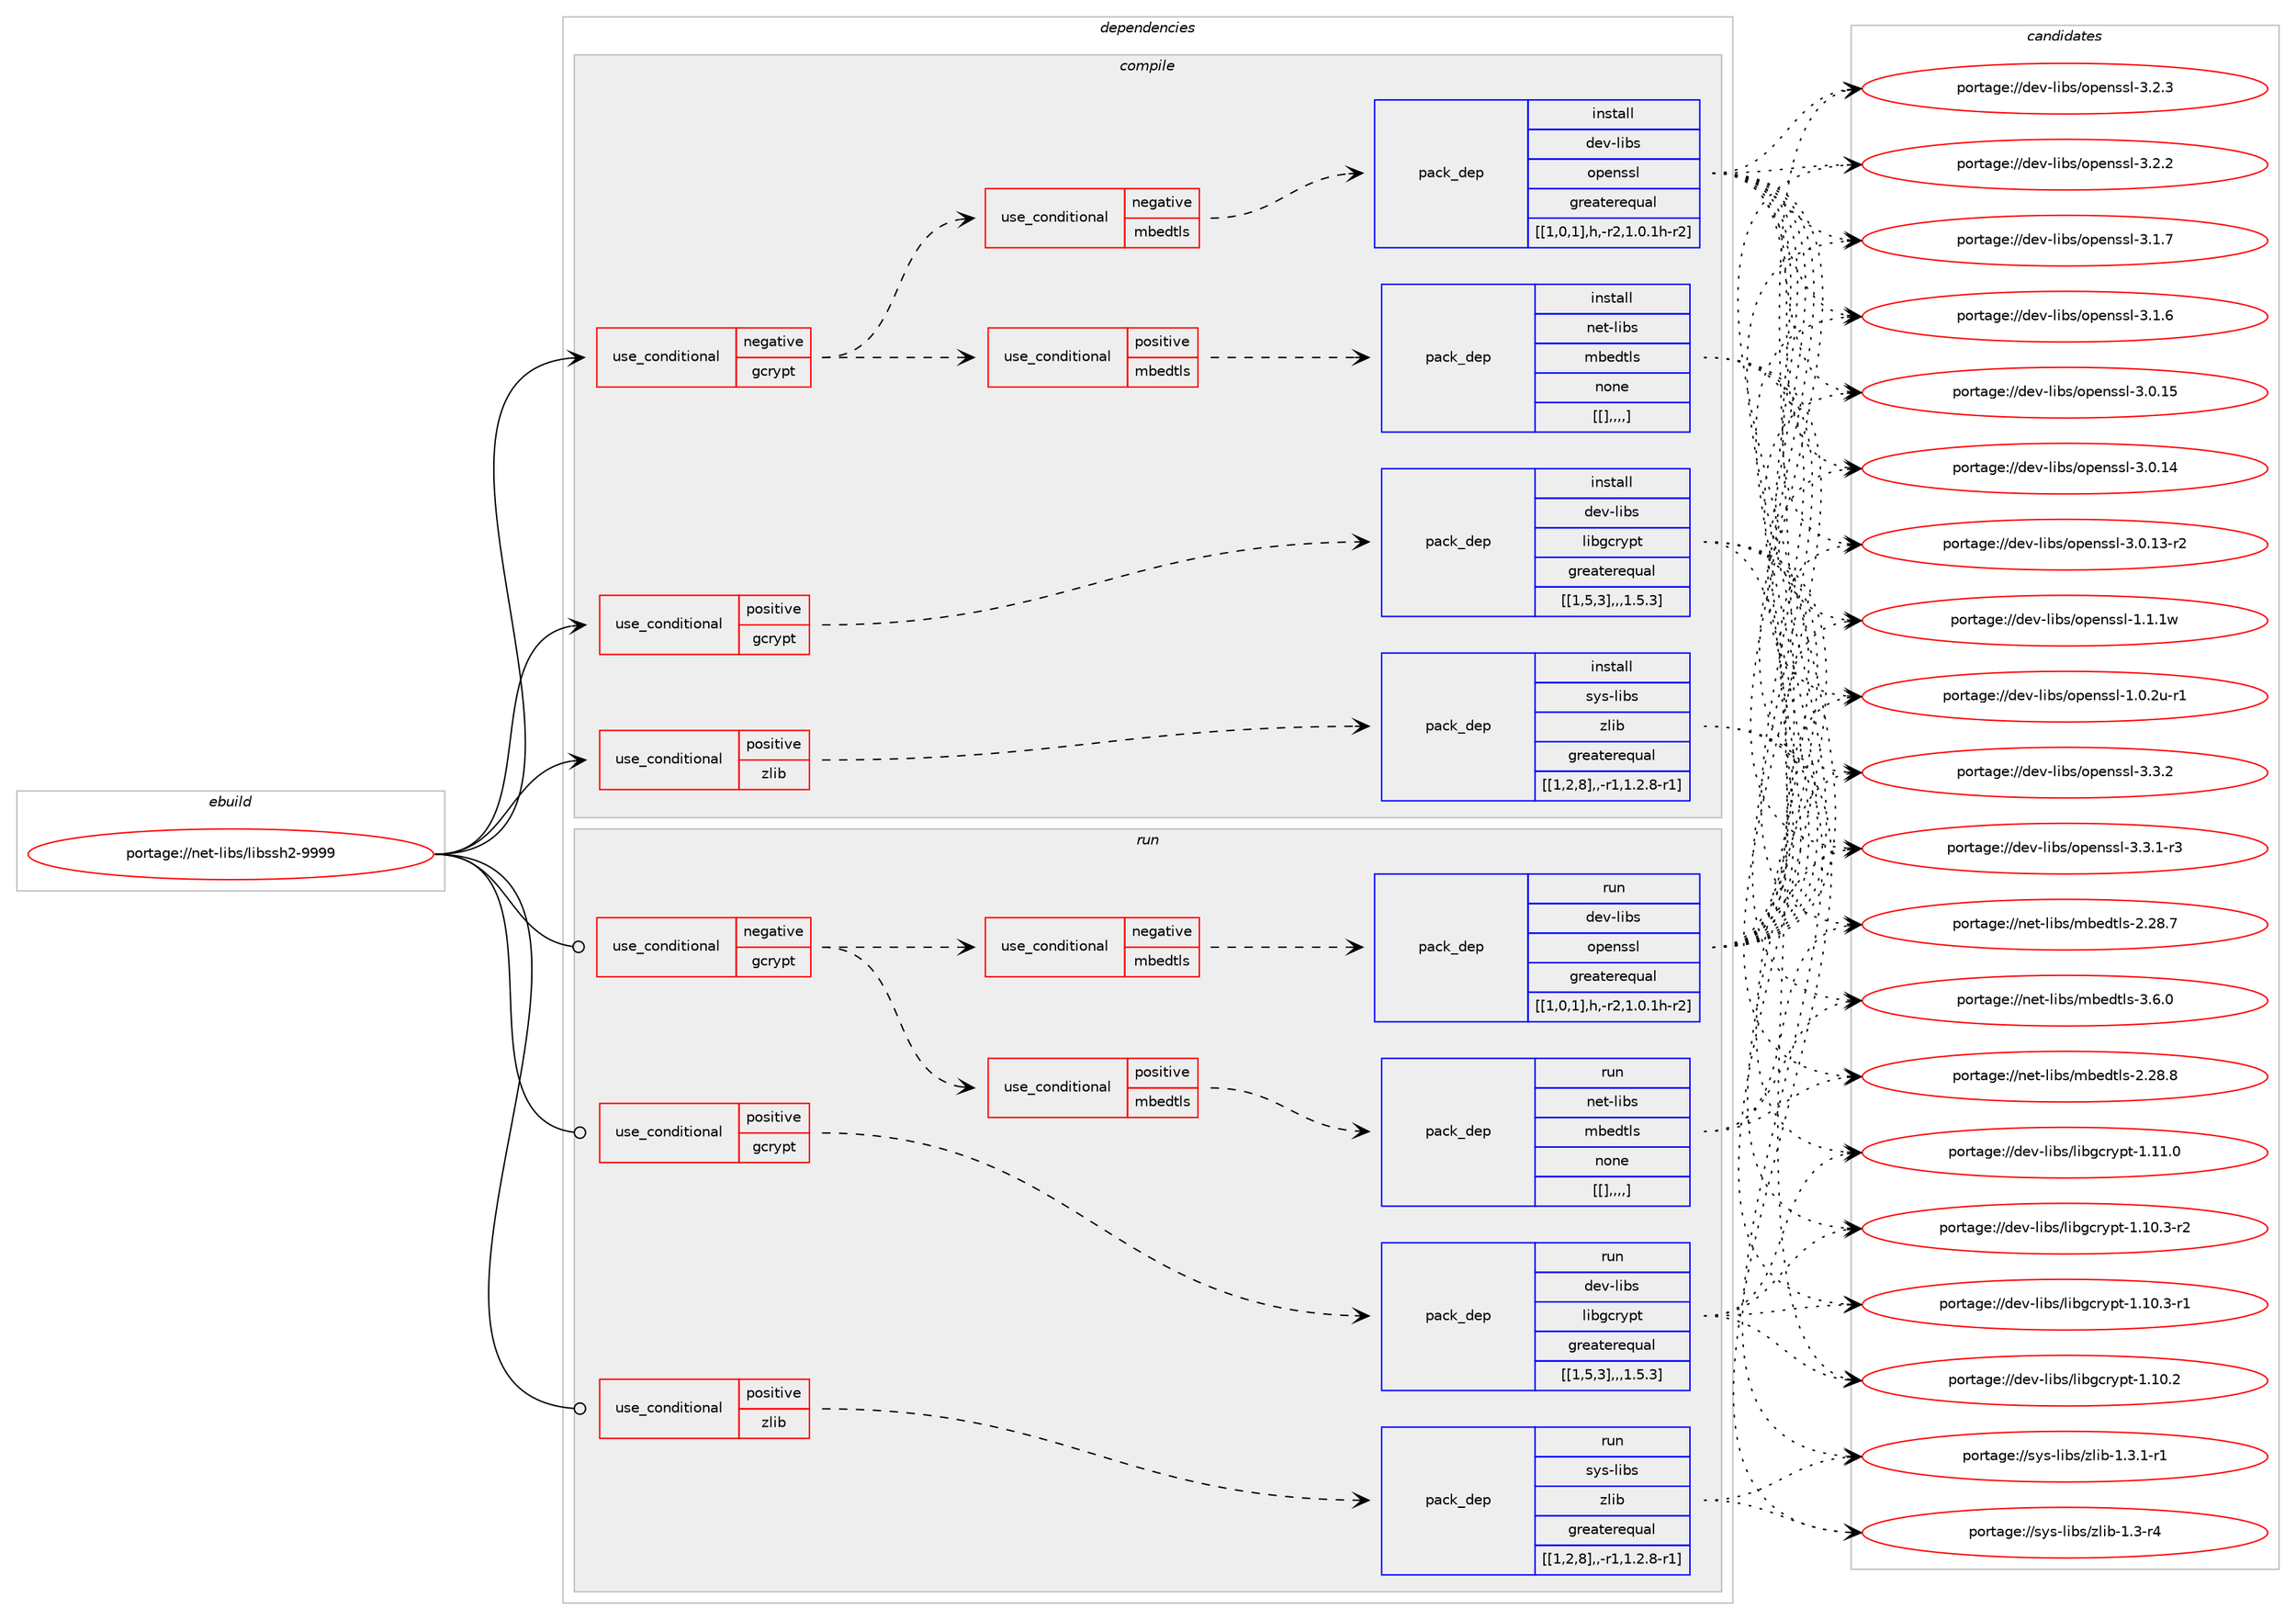 digraph prolog {

# *************
# Graph options
# *************

newrank=true;
concentrate=true;
compound=true;
graph [rankdir=LR,fontname=Helvetica,fontsize=10,ranksep=1.5];#, ranksep=2.5, nodesep=0.2];
edge  [arrowhead=vee];
node  [fontname=Helvetica,fontsize=10];

# **********
# The ebuild
# **********

subgraph cluster_leftcol {
color=gray;
label=<<i>ebuild</i>>;
id [label="portage://net-libs/libssh2-9999", color=red, width=4, href="../net-libs/libssh2-9999.svg"];
}

# ****************
# The dependencies
# ****************

subgraph cluster_midcol {
color=gray;
label=<<i>dependencies</i>>;
subgraph cluster_compile {
fillcolor="#eeeeee";
style=filled;
label=<<i>compile</i>>;
subgraph cond98273 {
dependency372163 [label=<<TABLE BORDER="0" CELLBORDER="1" CELLSPACING="0" CELLPADDING="4"><TR><TD ROWSPAN="3" CELLPADDING="10">use_conditional</TD></TR><TR><TD>negative</TD></TR><TR><TD>gcrypt</TD></TR></TABLE>>, shape=none, color=red];
subgraph cond98274 {
dependency372164 [label=<<TABLE BORDER="0" CELLBORDER="1" CELLSPACING="0" CELLPADDING="4"><TR><TD ROWSPAN="3" CELLPADDING="10">use_conditional</TD></TR><TR><TD>positive</TD></TR><TR><TD>mbedtls</TD></TR></TABLE>>, shape=none, color=red];
subgraph pack271191 {
dependency372165 [label=<<TABLE BORDER="0" CELLBORDER="1" CELLSPACING="0" CELLPADDING="4" WIDTH="220"><TR><TD ROWSPAN="6" CELLPADDING="30">pack_dep</TD></TR><TR><TD WIDTH="110">install</TD></TR><TR><TD>net-libs</TD></TR><TR><TD>mbedtls</TD></TR><TR><TD>none</TD></TR><TR><TD>[[],,,,]</TD></TR></TABLE>>, shape=none, color=blue];
}
dependency372164:e -> dependency372165:w [weight=20,style="dashed",arrowhead="vee"];
}
dependency372163:e -> dependency372164:w [weight=20,style="dashed",arrowhead="vee"];
subgraph cond98275 {
dependency372166 [label=<<TABLE BORDER="0" CELLBORDER="1" CELLSPACING="0" CELLPADDING="4"><TR><TD ROWSPAN="3" CELLPADDING="10">use_conditional</TD></TR><TR><TD>negative</TD></TR><TR><TD>mbedtls</TD></TR></TABLE>>, shape=none, color=red];
subgraph pack271192 {
dependency372167 [label=<<TABLE BORDER="0" CELLBORDER="1" CELLSPACING="0" CELLPADDING="4" WIDTH="220"><TR><TD ROWSPAN="6" CELLPADDING="30">pack_dep</TD></TR><TR><TD WIDTH="110">install</TD></TR><TR><TD>dev-libs</TD></TR><TR><TD>openssl</TD></TR><TR><TD>greaterequal</TD></TR><TR><TD>[[1,0,1],h,-r2,1.0.1h-r2]</TD></TR></TABLE>>, shape=none, color=blue];
}
dependency372166:e -> dependency372167:w [weight=20,style="dashed",arrowhead="vee"];
}
dependency372163:e -> dependency372166:w [weight=20,style="dashed",arrowhead="vee"];
}
id:e -> dependency372163:w [weight=20,style="solid",arrowhead="vee"];
subgraph cond98276 {
dependency372168 [label=<<TABLE BORDER="0" CELLBORDER="1" CELLSPACING="0" CELLPADDING="4"><TR><TD ROWSPAN="3" CELLPADDING="10">use_conditional</TD></TR><TR><TD>positive</TD></TR><TR><TD>gcrypt</TD></TR></TABLE>>, shape=none, color=red];
subgraph pack271193 {
dependency372169 [label=<<TABLE BORDER="0" CELLBORDER="1" CELLSPACING="0" CELLPADDING="4" WIDTH="220"><TR><TD ROWSPAN="6" CELLPADDING="30">pack_dep</TD></TR><TR><TD WIDTH="110">install</TD></TR><TR><TD>dev-libs</TD></TR><TR><TD>libgcrypt</TD></TR><TR><TD>greaterequal</TD></TR><TR><TD>[[1,5,3],,,1.5.3]</TD></TR></TABLE>>, shape=none, color=blue];
}
dependency372168:e -> dependency372169:w [weight=20,style="dashed",arrowhead="vee"];
}
id:e -> dependency372168:w [weight=20,style="solid",arrowhead="vee"];
subgraph cond98277 {
dependency372170 [label=<<TABLE BORDER="0" CELLBORDER="1" CELLSPACING="0" CELLPADDING="4"><TR><TD ROWSPAN="3" CELLPADDING="10">use_conditional</TD></TR><TR><TD>positive</TD></TR><TR><TD>zlib</TD></TR></TABLE>>, shape=none, color=red];
subgraph pack271194 {
dependency372171 [label=<<TABLE BORDER="0" CELLBORDER="1" CELLSPACING="0" CELLPADDING="4" WIDTH="220"><TR><TD ROWSPAN="6" CELLPADDING="30">pack_dep</TD></TR><TR><TD WIDTH="110">install</TD></TR><TR><TD>sys-libs</TD></TR><TR><TD>zlib</TD></TR><TR><TD>greaterequal</TD></TR><TR><TD>[[1,2,8],,-r1,1.2.8-r1]</TD></TR></TABLE>>, shape=none, color=blue];
}
dependency372170:e -> dependency372171:w [weight=20,style="dashed",arrowhead="vee"];
}
id:e -> dependency372170:w [weight=20,style="solid",arrowhead="vee"];
}
subgraph cluster_compileandrun {
fillcolor="#eeeeee";
style=filled;
label=<<i>compile and run</i>>;
}
subgraph cluster_run {
fillcolor="#eeeeee";
style=filled;
label=<<i>run</i>>;
subgraph cond98278 {
dependency372172 [label=<<TABLE BORDER="0" CELLBORDER="1" CELLSPACING="0" CELLPADDING="4"><TR><TD ROWSPAN="3" CELLPADDING="10">use_conditional</TD></TR><TR><TD>negative</TD></TR><TR><TD>gcrypt</TD></TR></TABLE>>, shape=none, color=red];
subgraph cond98279 {
dependency372173 [label=<<TABLE BORDER="0" CELLBORDER="1" CELLSPACING="0" CELLPADDING="4"><TR><TD ROWSPAN="3" CELLPADDING="10">use_conditional</TD></TR><TR><TD>positive</TD></TR><TR><TD>mbedtls</TD></TR></TABLE>>, shape=none, color=red];
subgraph pack271195 {
dependency372174 [label=<<TABLE BORDER="0" CELLBORDER="1" CELLSPACING="0" CELLPADDING="4" WIDTH="220"><TR><TD ROWSPAN="6" CELLPADDING="30">pack_dep</TD></TR><TR><TD WIDTH="110">run</TD></TR><TR><TD>net-libs</TD></TR><TR><TD>mbedtls</TD></TR><TR><TD>none</TD></TR><TR><TD>[[],,,,]</TD></TR></TABLE>>, shape=none, color=blue];
}
dependency372173:e -> dependency372174:w [weight=20,style="dashed",arrowhead="vee"];
}
dependency372172:e -> dependency372173:w [weight=20,style="dashed",arrowhead="vee"];
subgraph cond98280 {
dependency372175 [label=<<TABLE BORDER="0" CELLBORDER="1" CELLSPACING="0" CELLPADDING="4"><TR><TD ROWSPAN="3" CELLPADDING="10">use_conditional</TD></TR><TR><TD>negative</TD></TR><TR><TD>mbedtls</TD></TR></TABLE>>, shape=none, color=red];
subgraph pack271196 {
dependency372176 [label=<<TABLE BORDER="0" CELLBORDER="1" CELLSPACING="0" CELLPADDING="4" WIDTH="220"><TR><TD ROWSPAN="6" CELLPADDING="30">pack_dep</TD></TR><TR><TD WIDTH="110">run</TD></TR><TR><TD>dev-libs</TD></TR><TR><TD>openssl</TD></TR><TR><TD>greaterequal</TD></TR><TR><TD>[[1,0,1],h,-r2,1.0.1h-r2]</TD></TR></TABLE>>, shape=none, color=blue];
}
dependency372175:e -> dependency372176:w [weight=20,style="dashed",arrowhead="vee"];
}
dependency372172:e -> dependency372175:w [weight=20,style="dashed",arrowhead="vee"];
}
id:e -> dependency372172:w [weight=20,style="solid",arrowhead="odot"];
subgraph cond98281 {
dependency372177 [label=<<TABLE BORDER="0" CELLBORDER="1" CELLSPACING="0" CELLPADDING="4"><TR><TD ROWSPAN="3" CELLPADDING="10">use_conditional</TD></TR><TR><TD>positive</TD></TR><TR><TD>gcrypt</TD></TR></TABLE>>, shape=none, color=red];
subgraph pack271197 {
dependency372178 [label=<<TABLE BORDER="0" CELLBORDER="1" CELLSPACING="0" CELLPADDING="4" WIDTH="220"><TR><TD ROWSPAN="6" CELLPADDING="30">pack_dep</TD></TR><TR><TD WIDTH="110">run</TD></TR><TR><TD>dev-libs</TD></TR><TR><TD>libgcrypt</TD></TR><TR><TD>greaterequal</TD></TR><TR><TD>[[1,5,3],,,1.5.3]</TD></TR></TABLE>>, shape=none, color=blue];
}
dependency372177:e -> dependency372178:w [weight=20,style="dashed",arrowhead="vee"];
}
id:e -> dependency372177:w [weight=20,style="solid",arrowhead="odot"];
subgraph cond98282 {
dependency372179 [label=<<TABLE BORDER="0" CELLBORDER="1" CELLSPACING="0" CELLPADDING="4"><TR><TD ROWSPAN="3" CELLPADDING="10">use_conditional</TD></TR><TR><TD>positive</TD></TR><TR><TD>zlib</TD></TR></TABLE>>, shape=none, color=red];
subgraph pack271198 {
dependency372180 [label=<<TABLE BORDER="0" CELLBORDER="1" CELLSPACING="0" CELLPADDING="4" WIDTH="220"><TR><TD ROWSPAN="6" CELLPADDING="30">pack_dep</TD></TR><TR><TD WIDTH="110">run</TD></TR><TR><TD>sys-libs</TD></TR><TR><TD>zlib</TD></TR><TR><TD>greaterequal</TD></TR><TR><TD>[[1,2,8],,-r1,1.2.8-r1]</TD></TR></TABLE>>, shape=none, color=blue];
}
dependency372179:e -> dependency372180:w [weight=20,style="dashed",arrowhead="vee"];
}
id:e -> dependency372179:w [weight=20,style="solid",arrowhead="odot"];
}
}

# **************
# The candidates
# **************

subgraph cluster_choices {
rank=same;
color=gray;
label=<<i>candidates</i>>;

subgraph choice271191 {
color=black;
nodesep=1;
choice11010111645108105981154710998101100116108115455146544648 [label="portage://net-libs/mbedtls-3.6.0", color=red, width=4,href="../net-libs/mbedtls-3.6.0.svg"];
choice1101011164510810598115471099810110011610811545504650564656 [label="portage://net-libs/mbedtls-2.28.8", color=red, width=4,href="../net-libs/mbedtls-2.28.8.svg"];
choice1101011164510810598115471099810110011610811545504650564655 [label="portage://net-libs/mbedtls-2.28.7", color=red, width=4,href="../net-libs/mbedtls-2.28.7.svg"];
dependency372165:e -> choice11010111645108105981154710998101100116108115455146544648:w [style=dotted,weight="100"];
dependency372165:e -> choice1101011164510810598115471099810110011610811545504650564656:w [style=dotted,weight="100"];
dependency372165:e -> choice1101011164510810598115471099810110011610811545504650564655:w [style=dotted,weight="100"];
}
subgraph choice271192 {
color=black;
nodesep=1;
choice100101118451081059811547111112101110115115108455146514650 [label="portage://dev-libs/openssl-3.3.2", color=red, width=4,href="../dev-libs/openssl-3.3.2.svg"];
choice1001011184510810598115471111121011101151151084551465146494511451 [label="portage://dev-libs/openssl-3.3.1-r3", color=red, width=4,href="../dev-libs/openssl-3.3.1-r3.svg"];
choice100101118451081059811547111112101110115115108455146504651 [label="portage://dev-libs/openssl-3.2.3", color=red, width=4,href="../dev-libs/openssl-3.2.3.svg"];
choice100101118451081059811547111112101110115115108455146504650 [label="portage://dev-libs/openssl-3.2.2", color=red, width=4,href="../dev-libs/openssl-3.2.2.svg"];
choice100101118451081059811547111112101110115115108455146494655 [label="portage://dev-libs/openssl-3.1.7", color=red, width=4,href="../dev-libs/openssl-3.1.7.svg"];
choice100101118451081059811547111112101110115115108455146494654 [label="portage://dev-libs/openssl-3.1.6", color=red, width=4,href="../dev-libs/openssl-3.1.6.svg"];
choice10010111845108105981154711111210111011511510845514648464953 [label="portage://dev-libs/openssl-3.0.15", color=red, width=4,href="../dev-libs/openssl-3.0.15.svg"];
choice10010111845108105981154711111210111011511510845514648464952 [label="portage://dev-libs/openssl-3.0.14", color=red, width=4,href="../dev-libs/openssl-3.0.14.svg"];
choice100101118451081059811547111112101110115115108455146484649514511450 [label="portage://dev-libs/openssl-3.0.13-r2", color=red, width=4,href="../dev-libs/openssl-3.0.13-r2.svg"];
choice100101118451081059811547111112101110115115108454946494649119 [label="portage://dev-libs/openssl-1.1.1w", color=red, width=4,href="../dev-libs/openssl-1.1.1w.svg"];
choice1001011184510810598115471111121011101151151084549464846501174511449 [label="portage://dev-libs/openssl-1.0.2u-r1", color=red, width=4,href="../dev-libs/openssl-1.0.2u-r1.svg"];
dependency372167:e -> choice100101118451081059811547111112101110115115108455146514650:w [style=dotted,weight="100"];
dependency372167:e -> choice1001011184510810598115471111121011101151151084551465146494511451:w [style=dotted,weight="100"];
dependency372167:e -> choice100101118451081059811547111112101110115115108455146504651:w [style=dotted,weight="100"];
dependency372167:e -> choice100101118451081059811547111112101110115115108455146504650:w [style=dotted,weight="100"];
dependency372167:e -> choice100101118451081059811547111112101110115115108455146494655:w [style=dotted,weight="100"];
dependency372167:e -> choice100101118451081059811547111112101110115115108455146494654:w [style=dotted,weight="100"];
dependency372167:e -> choice10010111845108105981154711111210111011511510845514648464953:w [style=dotted,weight="100"];
dependency372167:e -> choice10010111845108105981154711111210111011511510845514648464952:w [style=dotted,weight="100"];
dependency372167:e -> choice100101118451081059811547111112101110115115108455146484649514511450:w [style=dotted,weight="100"];
dependency372167:e -> choice100101118451081059811547111112101110115115108454946494649119:w [style=dotted,weight="100"];
dependency372167:e -> choice1001011184510810598115471111121011101151151084549464846501174511449:w [style=dotted,weight="100"];
}
subgraph choice271193 {
color=black;
nodesep=1;
choice100101118451081059811547108105981039911412111211645494649494648 [label="portage://dev-libs/libgcrypt-1.11.0", color=red, width=4,href="../dev-libs/libgcrypt-1.11.0.svg"];
choice1001011184510810598115471081059810399114121112116454946494846514511450 [label="portage://dev-libs/libgcrypt-1.10.3-r2", color=red, width=4,href="../dev-libs/libgcrypt-1.10.3-r2.svg"];
choice1001011184510810598115471081059810399114121112116454946494846514511449 [label="portage://dev-libs/libgcrypt-1.10.3-r1", color=red, width=4,href="../dev-libs/libgcrypt-1.10.3-r1.svg"];
choice100101118451081059811547108105981039911412111211645494649484650 [label="portage://dev-libs/libgcrypt-1.10.2", color=red, width=4,href="../dev-libs/libgcrypt-1.10.2.svg"];
dependency372169:e -> choice100101118451081059811547108105981039911412111211645494649494648:w [style=dotted,weight="100"];
dependency372169:e -> choice1001011184510810598115471081059810399114121112116454946494846514511450:w [style=dotted,weight="100"];
dependency372169:e -> choice1001011184510810598115471081059810399114121112116454946494846514511449:w [style=dotted,weight="100"];
dependency372169:e -> choice100101118451081059811547108105981039911412111211645494649484650:w [style=dotted,weight="100"];
}
subgraph choice271194 {
color=black;
nodesep=1;
choice115121115451081059811547122108105984549465146494511449 [label="portage://sys-libs/zlib-1.3.1-r1", color=red, width=4,href="../sys-libs/zlib-1.3.1-r1.svg"];
choice11512111545108105981154712210810598454946514511452 [label="portage://sys-libs/zlib-1.3-r4", color=red, width=4,href="../sys-libs/zlib-1.3-r4.svg"];
dependency372171:e -> choice115121115451081059811547122108105984549465146494511449:w [style=dotted,weight="100"];
dependency372171:e -> choice11512111545108105981154712210810598454946514511452:w [style=dotted,weight="100"];
}
subgraph choice271195 {
color=black;
nodesep=1;
choice11010111645108105981154710998101100116108115455146544648 [label="portage://net-libs/mbedtls-3.6.0", color=red, width=4,href="../net-libs/mbedtls-3.6.0.svg"];
choice1101011164510810598115471099810110011610811545504650564656 [label="portage://net-libs/mbedtls-2.28.8", color=red, width=4,href="../net-libs/mbedtls-2.28.8.svg"];
choice1101011164510810598115471099810110011610811545504650564655 [label="portage://net-libs/mbedtls-2.28.7", color=red, width=4,href="../net-libs/mbedtls-2.28.7.svg"];
dependency372174:e -> choice11010111645108105981154710998101100116108115455146544648:w [style=dotted,weight="100"];
dependency372174:e -> choice1101011164510810598115471099810110011610811545504650564656:w [style=dotted,weight="100"];
dependency372174:e -> choice1101011164510810598115471099810110011610811545504650564655:w [style=dotted,weight="100"];
}
subgraph choice271196 {
color=black;
nodesep=1;
choice100101118451081059811547111112101110115115108455146514650 [label="portage://dev-libs/openssl-3.3.2", color=red, width=4,href="../dev-libs/openssl-3.3.2.svg"];
choice1001011184510810598115471111121011101151151084551465146494511451 [label="portage://dev-libs/openssl-3.3.1-r3", color=red, width=4,href="../dev-libs/openssl-3.3.1-r3.svg"];
choice100101118451081059811547111112101110115115108455146504651 [label="portage://dev-libs/openssl-3.2.3", color=red, width=4,href="../dev-libs/openssl-3.2.3.svg"];
choice100101118451081059811547111112101110115115108455146504650 [label="portage://dev-libs/openssl-3.2.2", color=red, width=4,href="../dev-libs/openssl-3.2.2.svg"];
choice100101118451081059811547111112101110115115108455146494655 [label="portage://dev-libs/openssl-3.1.7", color=red, width=4,href="../dev-libs/openssl-3.1.7.svg"];
choice100101118451081059811547111112101110115115108455146494654 [label="portage://dev-libs/openssl-3.1.6", color=red, width=4,href="../dev-libs/openssl-3.1.6.svg"];
choice10010111845108105981154711111210111011511510845514648464953 [label="portage://dev-libs/openssl-3.0.15", color=red, width=4,href="../dev-libs/openssl-3.0.15.svg"];
choice10010111845108105981154711111210111011511510845514648464952 [label="portage://dev-libs/openssl-3.0.14", color=red, width=4,href="../dev-libs/openssl-3.0.14.svg"];
choice100101118451081059811547111112101110115115108455146484649514511450 [label="portage://dev-libs/openssl-3.0.13-r2", color=red, width=4,href="../dev-libs/openssl-3.0.13-r2.svg"];
choice100101118451081059811547111112101110115115108454946494649119 [label="portage://dev-libs/openssl-1.1.1w", color=red, width=4,href="../dev-libs/openssl-1.1.1w.svg"];
choice1001011184510810598115471111121011101151151084549464846501174511449 [label="portage://dev-libs/openssl-1.0.2u-r1", color=red, width=4,href="../dev-libs/openssl-1.0.2u-r1.svg"];
dependency372176:e -> choice100101118451081059811547111112101110115115108455146514650:w [style=dotted,weight="100"];
dependency372176:e -> choice1001011184510810598115471111121011101151151084551465146494511451:w [style=dotted,weight="100"];
dependency372176:e -> choice100101118451081059811547111112101110115115108455146504651:w [style=dotted,weight="100"];
dependency372176:e -> choice100101118451081059811547111112101110115115108455146504650:w [style=dotted,weight="100"];
dependency372176:e -> choice100101118451081059811547111112101110115115108455146494655:w [style=dotted,weight="100"];
dependency372176:e -> choice100101118451081059811547111112101110115115108455146494654:w [style=dotted,weight="100"];
dependency372176:e -> choice10010111845108105981154711111210111011511510845514648464953:w [style=dotted,weight="100"];
dependency372176:e -> choice10010111845108105981154711111210111011511510845514648464952:w [style=dotted,weight="100"];
dependency372176:e -> choice100101118451081059811547111112101110115115108455146484649514511450:w [style=dotted,weight="100"];
dependency372176:e -> choice100101118451081059811547111112101110115115108454946494649119:w [style=dotted,weight="100"];
dependency372176:e -> choice1001011184510810598115471111121011101151151084549464846501174511449:w [style=dotted,weight="100"];
}
subgraph choice271197 {
color=black;
nodesep=1;
choice100101118451081059811547108105981039911412111211645494649494648 [label="portage://dev-libs/libgcrypt-1.11.0", color=red, width=4,href="../dev-libs/libgcrypt-1.11.0.svg"];
choice1001011184510810598115471081059810399114121112116454946494846514511450 [label="portage://dev-libs/libgcrypt-1.10.3-r2", color=red, width=4,href="../dev-libs/libgcrypt-1.10.3-r2.svg"];
choice1001011184510810598115471081059810399114121112116454946494846514511449 [label="portage://dev-libs/libgcrypt-1.10.3-r1", color=red, width=4,href="../dev-libs/libgcrypt-1.10.3-r1.svg"];
choice100101118451081059811547108105981039911412111211645494649484650 [label="portage://dev-libs/libgcrypt-1.10.2", color=red, width=4,href="../dev-libs/libgcrypt-1.10.2.svg"];
dependency372178:e -> choice100101118451081059811547108105981039911412111211645494649494648:w [style=dotted,weight="100"];
dependency372178:e -> choice1001011184510810598115471081059810399114121112116454946494846514511450:w [style=dotted,weight="100"];
dependency372178:e -> choice1001011184510810598115471081059810399114121112116454946494846514511449:w [style=dotted,weight="100"];
dependency372178:e -> choice100101118451081059811547108105981039911412111211645494649484650:w [style=dotted,weight="100"];
}
subgraph choice271198 {
color=black;
nodesep=1;
choice115121115451081059811547122108105984549465146494511449 [label="portage://sys-libs/zlib-1.3.1-r1", color=red, width=4,href="../sys-libs/zlib-1.3.1-r1.svg"];
choice11512111545108105981154712210810598454946514511452 [label="portage://sys-libs/zlib-1.3-r4", color=red, width=4,href="../sys-libs/zlib-1.3-r4.svg"];
dependency372180:e -> choice115121115451081059811547122108105984549465146494511449:w [style=dotted,weight="100"];
dependency372180:e -> choice11512111545108105981154712210810598454946514511452:w [style=dotted,weight="100"];
}
}

}

